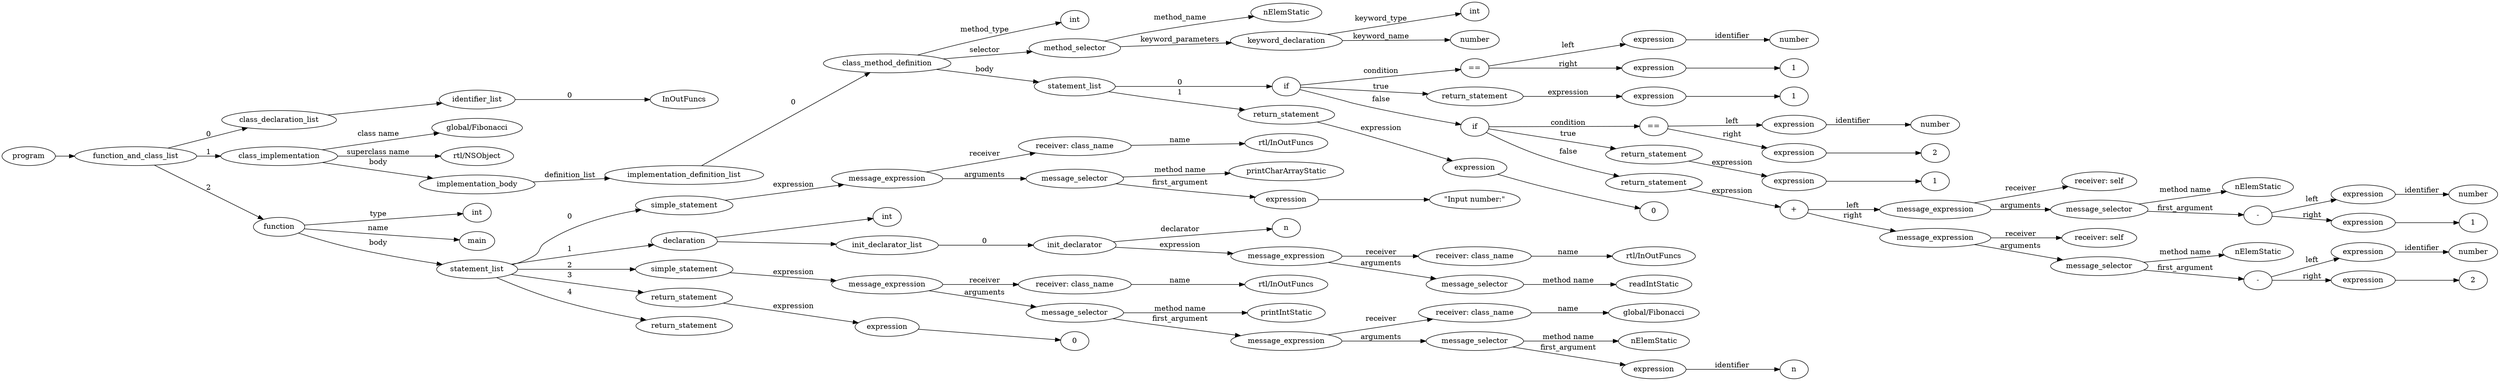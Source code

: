digraph ObjectiveC { rankdir="LR";
71[label="program"];
71->2;
2[label="function_and_class_list"];
2->1[label="0"];
1[label="class_declaration_list"];
1->0;
0[label="identifier_list"];
0.0 [label="InOutFuncs"];
0->0.0 [label="0"];
2->43[label="1"];
43[label="class_implementation"];
43.1 [label="global/Fibonacci"];
43->43.1 [label="class name"];
43.2 [label="rtl/NSObject"];
43->43.2 [label="superclass name"];
43->42[label="body"];
42[label="implementation_body"];
42->41[label="definition_list"];
41[label="implementation_definition_list"];
41->40[label="0"];
40[label="class_method_definition"];
40->3[label="method_type"];
3[label="int"];
40->6[label="selector"];
6[label="method_selector"];
6->6.1 [label="method_name"];
6.1 [label="nElemStatic"];
6->5[label="keyword_parameters"];
5[label="keyword_declaration"];
5->4[label="keyword_type"];
4[label="int"];
5->5.2 [label="keyword_name"];
5.2 [label="number"];
40->39[label="body"];
39[label="statement_list"];
39->38[label="0"];
38[label="if"];
38->10[label="condition"];
10[label="expression"];
10[label="=="];
10->7[label="left"];
7[label="expression"];
7->7.1 [label="identifier"];7.1[label="number"];
10->9[label="right"];
9[label="expression"];
9->8;
8[label="1"];
38->13[label="true"];
13[label="return_statement"];
13->12[label="expression"];
12[label="expression"];
12->11;
11[label="1"];
38->37[label="false"];
37[label="if"];
37->17[label="condition"];
17[label="expression"];
17[label="=="];
17->14[label="left"];
14[label="expression"];
14->14.1 [label="identifier"];14.1[label="number"];
17->16[label="right"];
16[label="expression"];
16->15;
15[label="2"];
37->20[label="true"];
20[label="return_statement"];
20->19[label="expression"];
19[label="expression"];
19->18;
18[label="1"];
37->36[label="false"];
36[label="return_statement"];
36->35[label="expression"];
35[label="expression"];
35[label="+"];
35->27[label="left"];
27[label="expression"];
27[label="message_expression"];
27->21[label="receiver"];
21[label="receiver: self"];
27->26[label="arguments"];
26[label="message_selector"];
26.1 [label="nElemStatic"];
26->26.1 [label="method name"]; 
26->25[label="first_argument"];
25[label="expression"];
25[label="-"];
25->22[label="left"];
22[label="expression"];
22->22.1 [label="identifier"];22.1[label="number"];
25->24[label="right"];
24[label="expression"];
24->23;
23[label="1"];
35->34[label="right"];
34[label="expression"];
34[label="message_expression"];
34->28[label="receiver"];
28[label="receiver: self"];
34->33[label="arguments"];
33[label="message_selector"];
33.1 [label="nElemStatic"];
33->33.1 [label="method name"]; 
33->32[label="first_argument"];
32[label="expression"];
32[label="-"];
32->29[label="left"];
29[label="expression"];
29->29.1 [label="identifier"];29.1[label="number"];
32->31[label="right"];
31[label="expression"];
31->30;
30[label="2"];
39->88[label="1"];
88[label="return_statement"];
88->87[label="expression"];
87[label="expression"];
87->86;
86[label="0"];
2->70[label="2"];
70[label="function"];
70->44[label="type"];
44[label="int"];
70->70.1 [label="name"];
70.1 [label="main"];
70->51[label="body"];
51[label="statement_list"];
51->50[label="0"];
50[label="simple_statement"];
50->49[label="expression"];
49[label="expression"];
49[label="message_expression"];
49->45[label="receiver"];
45[label="receiver: class_name"];
45.1 [label="rtl/InOutFuncs"];
45->45.1 [label="name"];
49->48[label="arguments"];
48[label="message_selector"];
48.1 [label="printCharArrayStatic"];
48->48.1 [label="method name"]; 
48->47[label="first_argument"];
47[label="expression"];
47->46;
46[label=<"Input number:">];
51->58[label="1"];
58[label="declaration"];
58->52;
52[label="int"];
58->57;
57[label="init_declarator_list"];
57->56[label="0"];
56[label="init_declarator"];
56.1 [label="n"];
56->56.1[label="declarator"];
56->55[label="expression"];
55[label="expression"];
55[label="message_expression"];
55->53[label="receiver"];
53[label="receiver: class_name"];
53.1 [label="rtl/InOutFuncs"];
53->53.1 [label="name"];
55->54[label="arguments"];
54[label="message_selector"];
54.1 [label="readIntStatic"];
54->54.1 [label="method name"]; 
51->66[label="2"];
66[label="simple_statement"];
66->65[label="expression"];
65[label="expression"];
65[label="message_expression"];
65->59[label="receiver"];
59[label="receiver: class_name"];
59.1 [label="rtl/InOutFuncs"];
59->59.1 [label="name"];
65->64[label="arguments"];
64[label="message_selector"];
64.1 [label="printIntStatic"];
64->64.1 [label="method name"]; 
64->63[label="first_argument"];
63[label="expression"];
63[label="message_expression"];
63->60[label="receiver"];
60[label="receiver: class_name"];
60.1 [label="global/Fibonacci"];
60->60.1 [label="name"];
63->62[label="arguments"];
62[label="message_selector"];
62.1 [label="nElemStatic"];
62->62.1 [label="method name"]; 
62->61[label="first_argument"];
61[label="expression"];
61->61.1 [label="identifier"];61.1[label="n"];
51->69[label="3"];
69[label="return_statement"];
69->68[label="expression"];
68[label="expression"];
68->67;
67[label="0"];
51->91[label="4"];
91[label="return_statement"];
}
